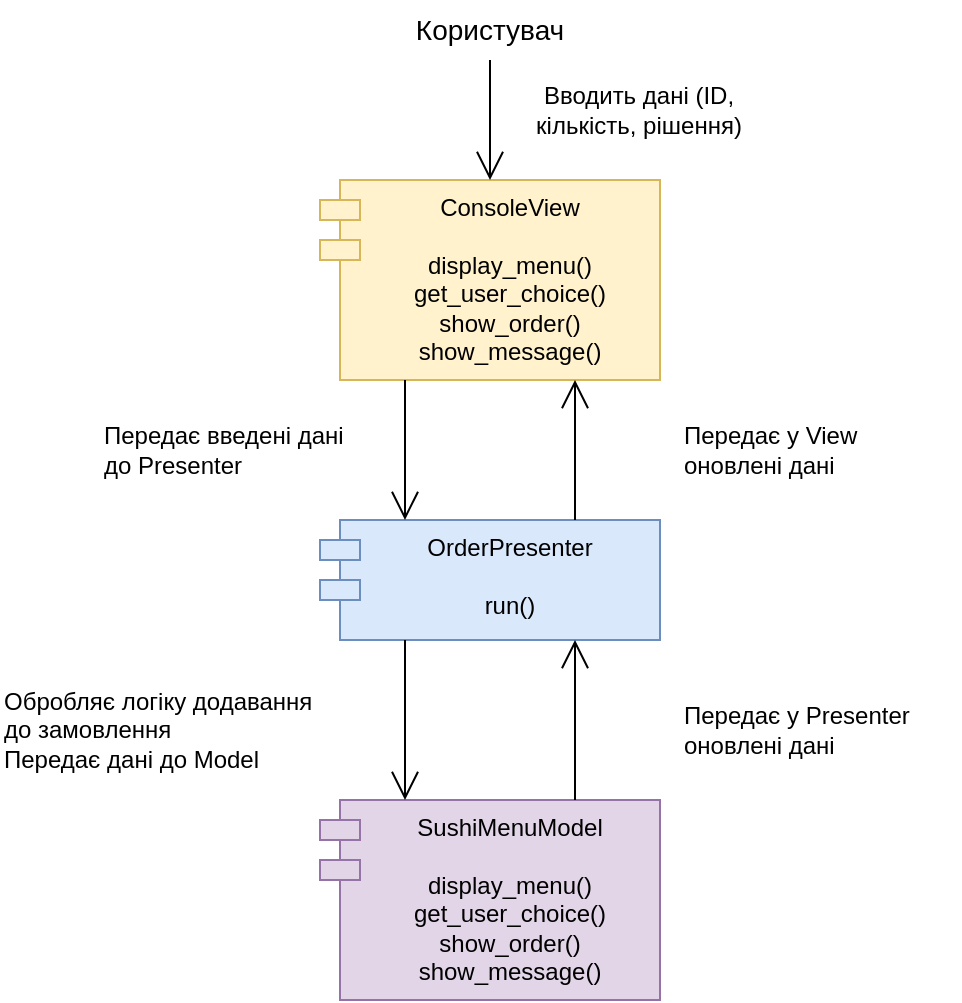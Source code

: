 <mxfile version="28.1.1">
  <diagram name="Page-1" id="NnWzdkEhgR3LQ7iPXPlB">
    <mxGraphModel dx="1042" dy="535" grid="1" gridSize="10" guides="1" tooltips="1" connect="1" arrows="1" fold="1" page="1" pageScale="1" pageWidth="827" pageHeight="1169" math="0" shadow="0">
      <root>
        <mxCell id="0" />
        <mxCell id="1" parent="0" />
        <mxCell id="pYAARxKGhHCQ94HFU9_M-1" value="Користувач" style="text;html=1;align=center;verticalAlign=middle;whiteSpace=wrap;rounded=0;fontSize=14;" vertex="1" parent="1">
          <mxGeometry x="355" y="70" width="60" height="30" as="geometry" />
        </mxCell>
        <mxCell id="pYAARxKGhHCQ94HFU9_M-2" value="&lt;div style=&quot;text-align: center;&quot;&gt;&lt;span style=&quot;background-color: transparent; color: light-dark(rgb(0, 0, 0), rgb(255, 255, 255));&quot;&gt;ConsoleView&lt;/span&gt;&lt;/div&gt;&lt;div style=&quot;text-align: center;&quot;&gt;&lt;br&gt;&lt;span style=&quot;background-color: transparent; color: light-dark(rgb(0, 0, 0), rgb(255, 255, 255));&quot;&gt;display_menu()&lt;/span&gt;&lt;br&gt;&lt;span style=&quot;background-color: transparent; color: light-dark(rgb(0, 0, 0), rgb(255, 255, 255));&quot;&gt;get_user_choice()&lt;/span&gt;&lt;br&gt;&lt;span style=&quot;background-color: transparent; color: light-dark(rgb(0, 0, 0), rgb(255, 255, 255));&quot;&gt;show_order()&lt;/span&gt;&lt;br&gt;&lt;span style=&quot;background-color: transparent; color: light-dark(rgb(0, 0, 0), rgb(255, 255, 255));&quot;&gt;show_message()&lt;/span&gt;&lt;/div&gt;" style="shape=module;align=left;spacingLeft=20;align=center;verticalAlign=top;whiteSpace=wrap;html=1;fillColor=#fff2cc;strokeColor=#d6b656;" vertex="1" parent="1">
          <mxGeometry x="300" y="160" width="170" height="100" as="geometry" />
        </mxCell>
        <mxCell id="pYAARxKGhHCQ94HFU9_M-3" value="" style="endArrow=open;endFill=1;endSize=12;html=1;rounded=0;exitX=0.5;exitY=1;exitDx=0;exitDy=0;" edge="1" parent="1" source="pYAARxKGhHCQ94HFU9_M-1" target="pYAARxKGhHCQ94HFU9_M-2">
          <mxGeometry width="160" relative="1" as="geometry">
            <mxPoint x="520" y="180" as="sourcePoint" />
            <mxPoint x="680" y="180" as="targetPoint" />
          </mxGeometry>
        </mxCell>
        <mxCell id="pYAARxKGhHCQ94HFU9_M-4" value="Вводить дані (ID, кількість, рішення)" style="text;html=1;align=center;verticalAlign=middle;whiteSpace=wrap;rounded=0;fontSize=12;" vertex="1" parent="1">
          <mxGeometry x="399" y="110" width="121" height="30" as="geometry" />
        </mxCell>
        <mxCell id="pYAARxKGhHCQ94HFU9_M-5" value="&lt;div style=&quot;text-align: center;&quot;&gt;OrderPresenter&lt;/div&gt;&lt;div style=&quot;text-align: center;&quot;&gt;&lt;br&gt;&lt;span style=&quot;background-color: transparent; color: light-dark(rgb(0, 0, 0), rgb(255, 255, 255));&quot;&gt;run()&lt;/span&gt;&lt;br&gt;&lt;br&gt;&lt;/div&gt;" style="shape=module;align=left;spacingLeft=20;align=center;verticalAlign=top;whiteSpace=wrap;html=1;fillColor=#dae8fc;strokeColor=#6c8ebf;" vertex="1" parent="1">
          <mxGeometry x="300" y="330" width="170" height="60" as="geometry" />
        </mxCell>
        <mxCell id="pYAARxKGhHCQ94HFU9_M-6" value="" style="endArrow=open;endFill=1;endSize=12;html=1;rounded=0;exitX=0.75;exitY=0;exitDx=0;exitDy=0;entryX=0.75;entryY=1;entryDx=0;entryDy=0;" edge="1" parent="1" source="pYAARxKGhHCQ94HFU9_M-5" target="pYAARxKGhHCQ94HFU9_M-2">
          <mxGeometry width="160" relative="1" as="geometry">
            <mxPoint x="580" y="240" as="sourcePoint" />
            <mxPoint x="410" y="280" as="targetPoint" />
          </mxGeometry>
        </mxCell>
        <mxCell id="pYAARxKGhHCQ94HFU9_M-7" value="&lt;div&gt;Передає введені дані до Presenter&lt;/div&gt;" style="text;html=1;align=left;verticalAlign=middle;whiteSpace=wrap;rounded=0;fontSize=12;" vertex="1" parent="1">
          <mxGeometry x="190" y="280" width="131" height="30" as="geometry" />
        </mxCell>
        <mxCell id="pYAARxKGhHCQ94HFU9_M-8" value="" style="endArrow=open;endFill=1;endSize=12;html=1;rounded=0;exitX=0.25;exitY=1;exitDx=0;exitDy=0;entryX=0.25;entryY=0;entryDx=0;entryDy=0;" edge="1" parent="1" source="pYAARxKGhHCQ94HFU9_M-2" target="pYAARxKGhHCQ94HFU9_M-5">
          <mxGeometry width="160" relative="1" as="geometry">
            <mxPoint x="600" y="370" as="sourcePoint" />
            <mxPoint x="370" y="300" as="targetPoint" />
          </mxGeometry>
        </mxCell>
        <mxCell id="pYAARxKGhHCQ94HFU9_M-9" value="&lt;div&gt;Передає у View оновлені дані&lt;/div&gt;" style="text;html=1;align=left;verticalAlign=middle;whiteSpace=wrap;rounded=0;fontSize=12;" vertex="1" parent="1">
          <mxGeometry x="480" y="280" width="140" height="30" as="geometry" />
        </mxCell>
        <mxCell id="pYAARxKGhHCQ94HFU9_M-10" value="&lt;div style=&quot;text-align: center;&quot;&gt;&lt;span style=&quot;background-color: transparent; color: light-dark(rgb(0, 0, 0), rgb(255, 255, 255));&quot;&gt;SushiMenuModel&lt;/span&gt;&lt;/div&gt;&lt;div style=&quot;text-align: center;&quot;&gt;&lt;br&gt;&lt;span style=&quot;background-color: transparent; color: light-dark(rgb(0, 0, 0), rgb(255, 255, 255));&quot;&gt;display_menu()&lt;/span&gt;&lt;br&gt;&lt;span style=&quot;background-color: transparent; color: light-dark(rgb(0, 0, 0), rgb(255, 255, 255));&quot;&gt;get_user_choice()&lt;/span&gt;&lt;br&gt;&lt;span style=&quot;background-color: transparent; color: light-dark(rgb(0, 0, 0), rgb(255, 255, 255));&quot;&gt;show_order()&lt;/span&gt;&lt;br&gt;&lt;span style=&quot;background-color: transparent; color: light-dark(rgb(0, 0, 0), rgb(255, 255, 255));&quot;&gt;show_message()&lt;/span&gt;&lt;/div&gt;" style="shape=module;align=left;spacingLeft=20;align=center;verticalAlign=top;whiteSpace=wrap;html=1;fillColor=#e1d5e7;strokeColor=#9673a6;" vertex="1" parent="1">
          <mxGeometry x="300" y="470" width="170" height="100" as="geometry" />
        </mxCell>
        <mxCell id="pYAARxKGhHCQ94HFU9_M-11" value="" style="endArrow=open;endFill=1;endSize=12;html=1;rounded=0;exitX=0.25;exitY=1;exitDx=0;exitDy=0;entryX=0.25;entryY=0;entryDx=0;entryDy=0;" edge="1" parent="1" source="pYAARxKGhHCQ94HFU9_M-5" target="pYAARxKGhHCQ94HFU9_M-10">
          <mxGeometry width="160" relative="1" as="geometry">
            <mxPoint x="580" y="470" as="sourcePoint" />
            <mxPoint x="580" y="540" as="targetPoint" />
          </mxGeometry>
        </mxCell>
        <mxCell id="pYAARxKGhHCQ94HFU9_M-12" value="" style="endArrow=open;endFill=1;endSize=12;html=1;rounded=0;exitX=0.75;exitY=0;exitDx=0;exitDy=0;entryX=0.75;entryY=1;entryDx=0;entryDy=0;" edge="1" parent="1" source="pYAARxKGhHCQ94HFU9_M-10" target="pYAARxKGhHCQ94HFU9_M-5">
          <mxGeometry width="160" relative="1" as="geometry">
            <mxPoint x="510" y="480" as="sourcePoint" />
            <mxPoint x="510" y="410" as="targetPoint" />
          </mxGeometry>
        </mxCell>
        <mxCell id="pYAARxKGhHCQ94HFU9_M-13" value="&lt;div&gt;Передає у Presenter оновлені дані&lt;/div&gt;" style="text;html=1;align=left;verticalAlign=middle;whiteSpace=wrap;rounded=0;fontSize=12;" vertex="1" parent="1">
          <mxGeometry x="480" y="420" width="140" height="30" as="geometry" />
        </mxCell>
        <mxCell id="pYAARxKGhHCQ94HFU9_M-14" value="Обробляє логіку додавання до замовлення&lt;div&gt;Передає дані до Model&lt;/div&gt;" style="text;html=1;align=left;verticalAlign=middle;whiteSpace=wrap;rounded=0;fontSize=12;" vertex="1" parent="1">
          <mxGeometry x="140" y="420" width="170" height="30" as="geometry" />
        </mxCell>
      </root>
    </mxGraphModel>
  </diagram>
</mxfile>
